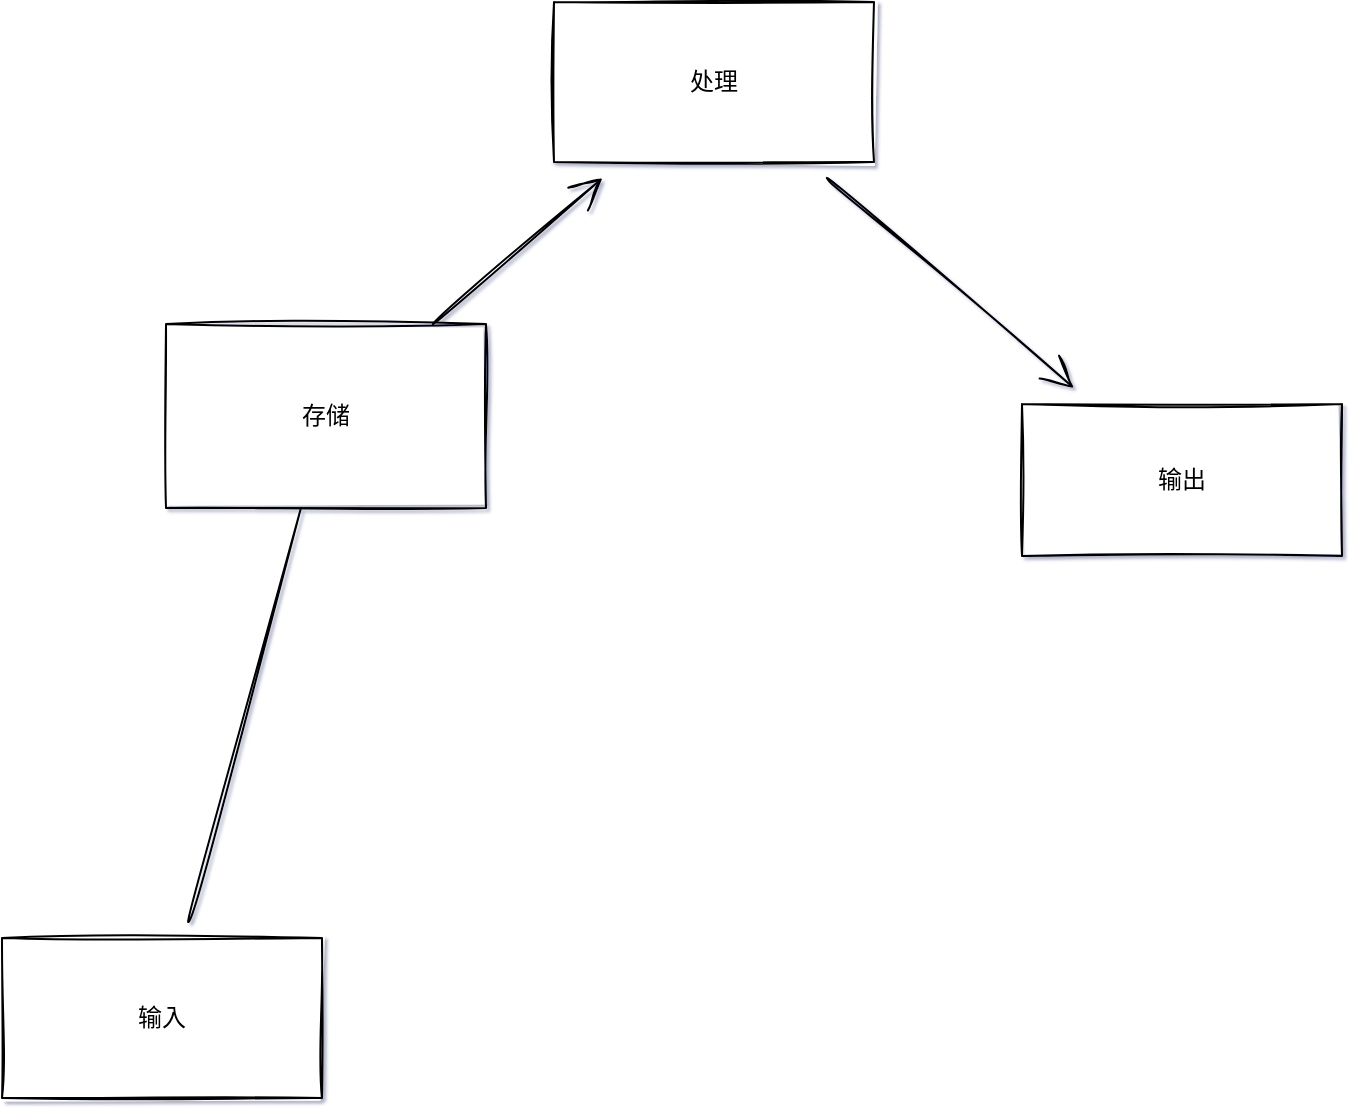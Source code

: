 <mxfile version="17.1.4" type="github">
  <diagram id="3AlUT77t6YCkxJZ2REnp" name="Page-1">
    <mxGraphModel dx="940" dy="2534" grid="0" gridSize="10" guides="1" tooltips="1" connect="1" arrows="1" fold="1" page="0" pageScale="1" pageWidth="827" pageHeight="1169" math="0" shadow="1">
      <root>
        <mxCell id="0" />
        <mxCell id="1" parent="0" />
        <mxCell id="NXqI0YhtgDR1Zaes-0PB-7" value="" style="edgeStyle=none;curved=1;rounded=0;orthogonalLoop=1;jettySize=auto;html=1;endArrow=open;startSize=14;endSize=14;targetPerimeterSpacing=8;startArrow=none;sketch=1;" edge="1" parent="1" source="NXqI0YhtgDR1Zaes-0PB-10" target="NXqI0YhtgDR1Zaes-0PB-6">
          <mxGeometry relative="1" as="geometry" />
        </mxCell>
        <mxCell id="NXqI0YhtgDR1Zaes-0PB-1" value="输入" style="rounded=0;whiteSpace=wrap;html=1;hachureGap=4;sketch=1;" vertex="1" parent="1">
          <mxGeometry x="313" y="-39" width="160" height="80" as="geometry" />
        </mxCell>
        <mxCell id="NXqI0YhtgDR1Zaes-0PB-9" value="" style="edgeStyle=none;curved=1;rounded=0;orthogonalLoop=1;jettySize=auto;html=1;endArrow=open;startSize=14;endSize=14;sourcePerimeterSpacing=8;targetPerimeterSpacing=8;sketch=1;" edge="1" parent="1" source="NXqI0YhtgDR1Zaes-0PB-6" target="NXqI0YhtgDR1Zaes-0PB-8">
          <mxGeometry relative="1" as="geometry" />
        </mxCell>
        <mxCell id="NXqI0YhtgDR1Zaes-0PB-6" value="处理" style="rounded=0;whiteSpace=wrap;html=1;hachureGap=4;sketch=1;" vertex="1" parent="1">
          <mxGeometry x="589" y="-507" width="160" height="80" as="geometry" />
        </mxCell>
        <mxCell id="NXqI0YhtgDR1Zaes-0PB-8" value="输出" style="rounded=0;whiteSpace=wrap;html=1;hachureGap=4;sketch=1;" vertex="1" parent="1">
          <mxGeometry x="823" y="-306" width="160" height="76" as="geometry" />
        </mxCell>
        <mxCell id="NXqI0YhtgDR1Zaes-0PB-10" value="存储" style="rounded=0;whiteSpace=wrap;html=1;hachureGap=4;sketch=1;" vertex="1" parent="1">
          <mxGeometry x="395" y="-346" width="160" height="92" as="geometry" />
        </mxCell>
        <mxCell id="NXqI0YhtgDR1Zaes-0PB-11" value="" style="edgeStyle=none;curved=1;rounded=0;orthogonalLoop=1;jettySize=auto;html=1;endArrow=none;startSize=14;endSize=14;sourcePerimeterSpacing=8;sketch=1;" edge="1" parent="1" source="NXqI0YhtgDR1Zaes-0PB-1" target="NXqI0YhtgDR1Zaes-0PB-10">
          <mxGeometry relative="1" as="geometry">
            <mxPoint x="421.308" y="-47" as="sourcePoint" />
            <mxPoint x="640.692" y="-419" as="targetPoint" />
          </mxGeometry>
        </mxCell>
      </root>
    </mxGraphModel>
  </diagram>
</mxfile>
